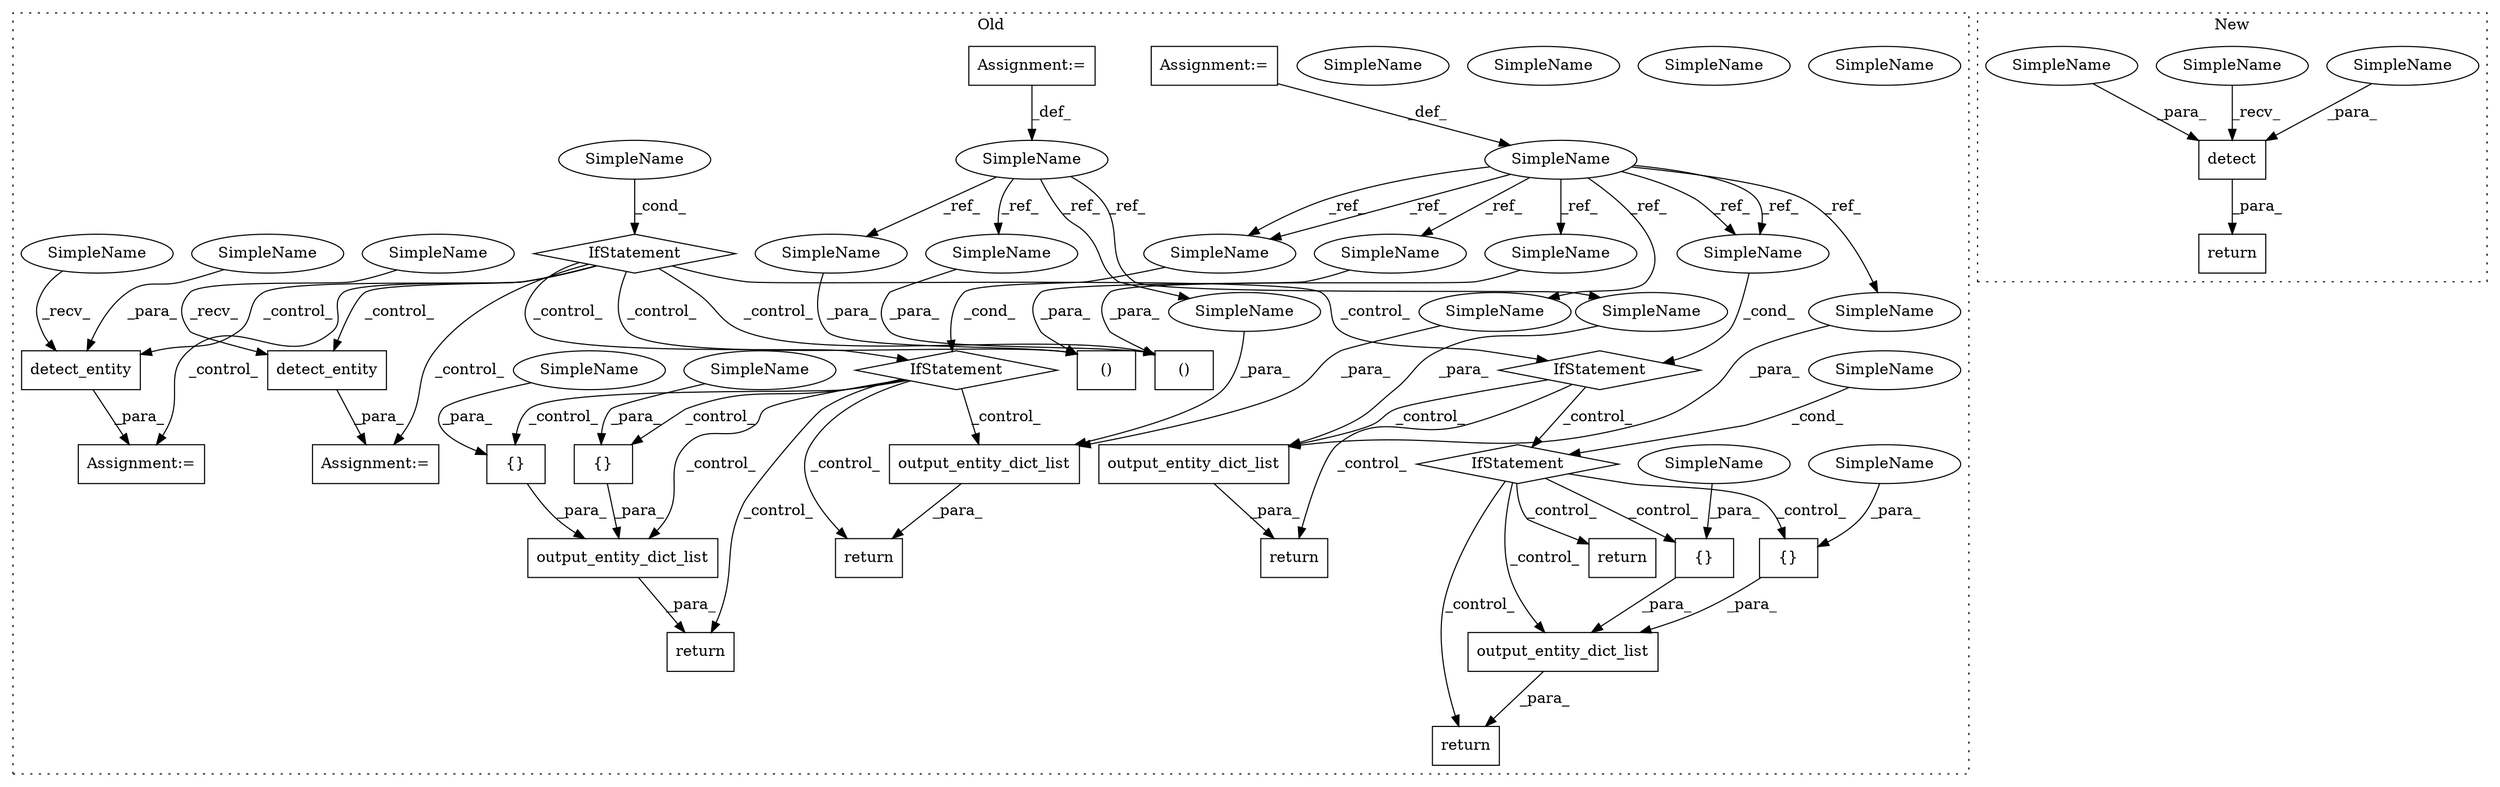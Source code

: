 digraph G {
subgraph cluster0 {
1 [label="output_entity_dict_list" a="32" s="9697,9792" l="24,1" shape="box"];
3 [label="SimpleName" a="42" s="9015" l="16" shape="ellipse"];
4 [label="return" a="41" s="9172" l="7" shape="box"];
5 [label="output_entity_dict_list" a="32" s="9297,9410" l="24,1" shape="box"];
6 [label="{}" a="4" s="9756,9771" l="1,1" shape="box"];
8 [label="SimpleName" a="42" s="9540" l="11" shape="ellipse"];
9 [label="{}" a="4" s="9730,9745" l="1,1" shape="box"];
10 [label="IfStatement" a="25" s="9536,9551" l="4,2" shape="diamond"];
11 [label="return" a="41" s="9563" l="7" shape="box"];
12 [label="()" a="106" s="9048" l="42" shape="box"];
13 [label="output_entity_dict_list" a="32" s="9570,9637" l="24,1" shape="box"];
14 [label="()" a="106" s="9448" l="42" shape="box"];
15 [label="SimpleName" a="42" s="9149" l="11" shape="ellipse"];
16 [label="detect_entity" a="32" s="9506,9527" l="14,1" shape="box"];
17 [label="detect_entity" a="32" s="9106,9136" l="14,1" shape="box"];
18 [label="IfStatement" a="25" s="9145,9160" l="4,2" shape="diamond"];
19 [label="Assignment:=" a="7" s="9490" l="2" shape="box"];
20 [label="IfStatement" a="25" s="9011,9031" l="4,2" shape="diamond"];
21 [label="Assignment:=" a="7" s="9090" l="2" shape="box"];
22 [label="return" a="41" s="9690" l="7" shape="box"];
23 [label="output_entity_dict_list" a="32" s="9179,9263" l="24,1" shape="box"];
24 [label="return" a="41" s="9290" l="7" shape="box"];
25 [label="{}" a="4" s="9358,9375" l="1,1" shape="box"];
26 [label="SimpleName" a="42" s="8950" l="11" shape="ellipse"];
27 [label="{}" a="4" s="9330,9347" l="1,1" shape="box"];
28 [label="IfStatement" a="25" s="9660,9678" l="4,2" shape="diamond"];
29 [label="SimpleName" a="42" s="9664" l="14" shape="ellipse"];
30 [label="SimpleName" a="42" s="8922" l="18" shape="ellipse"];
31 [label="Assignment:=" a="7" s="8950" l="11" shape="box"];
32 [label="Assignment:=" a="7" s="8922" l="18" shape="box"];
33 [label="return" a="41" s="9813" l="7" shape="box"];
34 [label="SimpleName" a="42" s="9149" l="11" shape="ellipse"];
35 [label="SimpleName" a="42" s="9048" l="11" shape="ellipse"];
36 [label="SimpleName" a="42" s="9203" l="11" shape="ellipse"];
37 [label="SimpleName" a="42" s="9448" l="11" shape="ellipse"];
38 [label="SimpleName" a="42" s="9540" l="11" shape="ellipse"];
39 [label="SimpleName" a="42" s="9594" l="11" shape="ellipse"];
40 [label="SimpleName" a="42" s="9731" l="14" shape="ellipse"];
41 [label="SimpleName" a="42" s="9664" l="14" shape="ellipse"];
42 [label="SimpleName" a="42" s="9757" l="14" shape="ellipse"];
43 [label="SimpleName" a="42" s="9092" l="13" shape="ellipse"];
44 [label="SimpleName" a="42" s="9492" l="13" shape="ellipse"];
45 [label="SimpleName" a="42" s="9120" l="16" shape="ellipse"];
46 [label="SimpleName" a="42" s="9015" l="16" shape="ellipse"];
47 [label="SimpleName" a="42" s="9359" l="16" shape="ellipse"];
48 [label="SimpleName" a="42" s="9331" l="16" shape="ellipse"];
51 [label="SimpleName" a="42" s="9472" l="18" shape="ellipse"];
52 [label="SimpleName" a="42" s="9606" l="18" shape="ellipse"];
53 [label="SimpleName" a="42" s="9215" l="18" shape="ellipse"];
54 [label="SimpleName" a="42" s="9072" l="18" shape="ellipse"];
label = "Old";
style="dotted";
}
subgraph cluster1 {
2 [label="return" a="41" s="8962" l="7" shape="box"];
7 [label="detect" a="32" s="8983,9041" l="7,1" shape="box"];
49 [label="SimpleName" a="42" s="8969" l="13" shape="ellipse"];
50 [label="SimpleName" a="42" s="9015" l="14" shape="ellipse"];
55 [label="SimpleName" a="42" s="8998" l="16" shape="ellipse"];
label = "New";
style="dotted";
}
1 -> 22 [label="_para_"];
5 -> 24 [label="_para_"];
6 -> 1 [label="_para_"];
7 -> 2 [label="_para_"];
9 -> 1 [label="_para_"];
10 -> 11 [label="_control_"];
10 -> 28 [label="_control_"];
10 -> 13 [label="_control_"];
13 -> 11 [label="_para_"];
16 -> 19 [label="_para_"];
17 -> 21 [label="_para_"];
18 -> 24 [label="_control_"];
18 -> 27 [label="_control_"];
18 -> 5 [label="_control_"];
18 -> 23 [label="_control_"];
18 -> 25 [label="_control_"];
18 -> 4 [label="_control_"];
20 -> 19 [label="_control_"];
20 -> 12 [label="_control_"];
20 -> 10 [label="_control_"];
20 -> 17 [label="_control_"];
20 -> 14 [label="_control_"];
20 -> 16 [label="_control_"];
20 -> 18 [label="_control_"];
20 -> 21 [label="_control_"];
23 -> 4 [label="_para_"];
25 -> 5 [label="_para_"];
26 -> 37 [label="_ref_"];
26 -> 38 [label="_ref_"];
26 -> 34 [label="_ref_"];
26 -> 35 [label="_ref_"];
26 -> 38 [label="_ref_"];
26 -> 39 [label="_ref_"];
26 -> 34 [label="_ref_"];
26 -> 36 [label="_ref_"];
27 -> 5 [label="_para_"];
28 -> 9 [label="_control_"];
28 -> 33 [label="_control_"];
28 -> 22 [label="_control_"];
28 -> 1 [label="_control_"];
28 -> 6 [label="_control_"];
30 -> 52 [label="_ref_"];
30 -> 53 [label="_ref_"];
30 -> 51 [label="_ref_"];
30 -> 54 [label="_ref_"];
31 -> 26 [label="_def_"];
32 -> 30 [label="_def_"];
34 -> 18 [label="_cond_"];
35 -> 12 [label="_para_"];
36 -> 23 [label="_para_"];
37 -> 14 [label="_para_"];
38 -> 10 [label="_cond_"];
39 -> 13 [label="_para_"];
40 -> 9 [label="_para_"];
41 -> 28 [label="_cond_"];
42 -> 6 [label="_para_"];
43 -> 17 [label="_recv_"];
44 -> 16 [label="_recv_"];
45 -> 17 [label="_para_"];
46 -> 20 [label="_cond_"];
47 -> 25 [label="_para_"];
48 -> 27 [label="_para_"];
49 -> 7 [label="_recv_"];
50 -> 7 [label="_para_"];
51 -> 14 [label="_para_"];
52 -> 13 [label="_para_"];
53 -> 23 [label="_para_"];
54 -> 12 [label="_para_"];
55 -> 7 [label="_para_"];
}